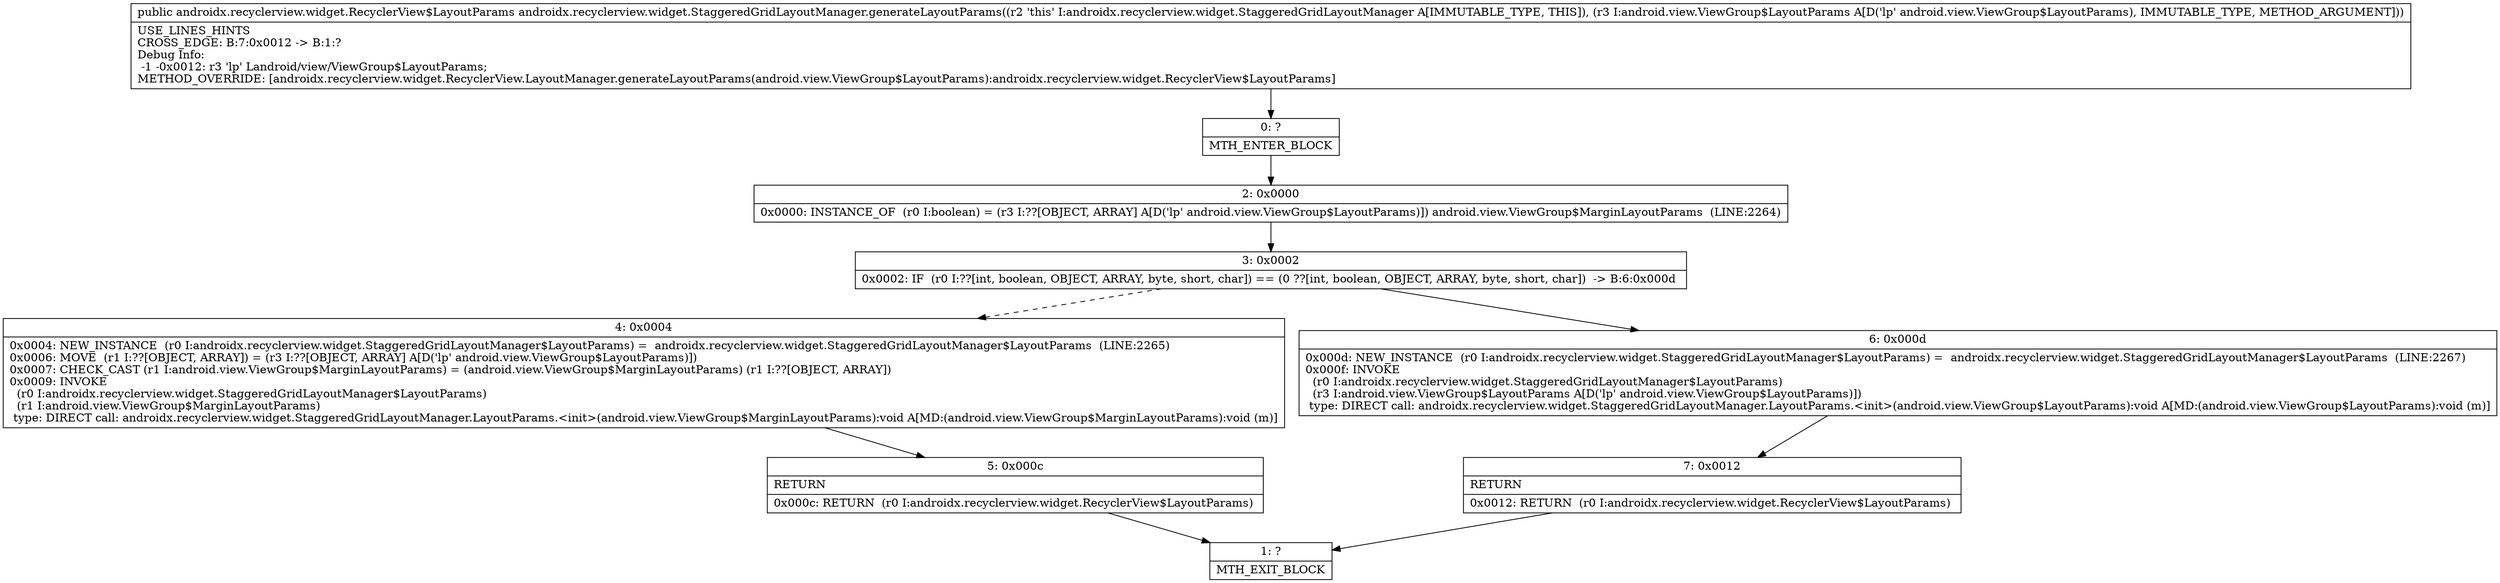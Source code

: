 digraph "CFG forandroidx.recyclerview.widget.StaggeredGridLayoutManager.generateLayoutParams(Landroid\/view\/ViewGroup$LayoutParams;)Landroidx\/recyclerview\/widget\/RecyclerView$LayoutParams;" {
Node_0 [shape=record,label="{0\:\ ?|MTH_ENTER_BLOCK\l}"];
Node_2 [shape=record,label="{2\:\ 0x0000|0x0000: INSTANCE_OF  (r0 I:boolean) = (r3 I:??[OBJECT, ARRAY] A[D('lp' android.view.ViewGroup$LayoutParams)]) android.view.ViewGroup$MarginLayoutParams  (LINE:2264)\l}"];
Node_3 [shape=record,label="{3\:\ 0x0002|0x0002: IF  (r0 I:??[int, boolean, OBJECT, ARRAY, byte, short, char]) == (0 ??[int, boolean, OBJECT, ARRAY, byte, short, char])  \-\> B:6:0x000d \l}"];
Node_4 [shape=record,label="{4\:\ 0x0004|0x0004: NEW_INSTANCE  (r0 I:androidx.recyclerview.widget.StaggeredGridLayoutManager$LayoutParams) =  androidx.recyclerview.widget.StaggeredGridLayoutManager$LayoutParams  (LINE:2265)\l0x0006: MOVE  (r1 I:??[OBJECT, ARRAY]) = (r3 I:??[OBJECT, ARRAY] A[D('lp' android.view.ViewGroup$LayoutParams)]) \l0x0007: CHECK_CAST (r1 I:android.view.ViewGroup$MarginLayoutParams) = (android.view.ViewGroup$MarginLayoutParams) (r1 I:??[OBJECT, ARRAY]) \l0x0009: INVOKE  \l  (r0 I:androidx.recyclerview.widget.StaggeredGridLayoutManager$LayoutParams)\l  (r1 I:android.view.ViewGroup$MarginLayoutParams)\l type: DIRECT call: androidx.recyclerview.widget.StaggeredGridLayoutManager.LayoutParams.\<init\>(android.view.ViewGroup$MarginLayoutParams):void A[MD:(android.view.ViewGroup$MarginLayoutParams):void (m)]\l}"];
Node_5 [shape=record,label="{5\:\ 0x000c|RETURN\l|0x000c: RETURN  (r0 I:androidx.recyclerview.widget.RecyclerView$LayoutParams) \l}"];
Node_1 [shape=record,label="{1\:\ ?|MTH_EXIT_BLOCK\l}"];
Node_6 [shape=record,label="{6\:\ 0x000d|0x000d: NEW_INSTANCE  (r0 I:androidx.recyclerview.widget.StaggeredGridLayoutManager$LayoutParams) =  androidx.recyclerview.widget.StaggeredGridLayoutManager$LayoutParams  (LINE:2267)\l0x000f: INVOKE  \l  (r0 I:androidx.recyclerview.widget.StaggeredGridLayoutManager$LayoutParams)\l  (r3 I:android.view.ViewGroup$LayoutParams A[D('lp' android.view.ViewGroup$LayoutParams)])\l type: DIRECT call: androidx.recyclerview.widget.StaggeredGridLayoutManager.LayoutParams.\<init\>(android.view.ViewGroup$LayoutParams):void A[MD:(android.view.ViewGroup$LayoutParams):void (m)]\l}"];
Node_7 [shape=record,label="{7\:\ 0x0012|RETURN\l|0x0012: RETURN  (r0 I:androidx.recyclerview.widget.RecyclerView$LayoutParams) \l}"];
MethodNode[shape=record,label="{public androidx.recyclerview.widget.RecyclerView$LayoutParams androidx.recyclerview.widget.StaggeredGridLayoutManager.generateLayoutParams((r2 'this' I:androidx.recyclerview.widget.StaggeredGridLayoutManager A[IMMUTABLE_TYPE, THIS]), (r3 I:android.view.ViewGroup$LayoutParams A[D('lp' android.view.ViewGroup$LayoutParams), IMMUTABLE_TYPE, METHOD_ARGUMENT]))  | USE_LINES_HINTS\lCROSS_EDGE: B:7:0x0012 \-\> B:1:?\lDebug Info:\l  \-1 \-0x0012: r3 'lp' Landroid\/view\/ViewGroup$LayoutParams;\lMETHOD_OVERRIDE: [androidx.recyclerview.widget.RecyclerView.LayoutManager.generateLayoutParams(android.view.ViewGroup$LayoutParams):androidx.recyclerview.widget.RecyclerView$LayoutParams]\l}"];
MethodNode -> Node_0;Node_0 -> Node_2;
Node_2 -> Node_3;
Node_3 -> Node_4[style=dashed];
Node_3 -> Node_6;
Node_4 -> Node_5;
Node_5 -> Node_1;
Node_6 -> Node_7;
Node_7 -> Node_1;
}

